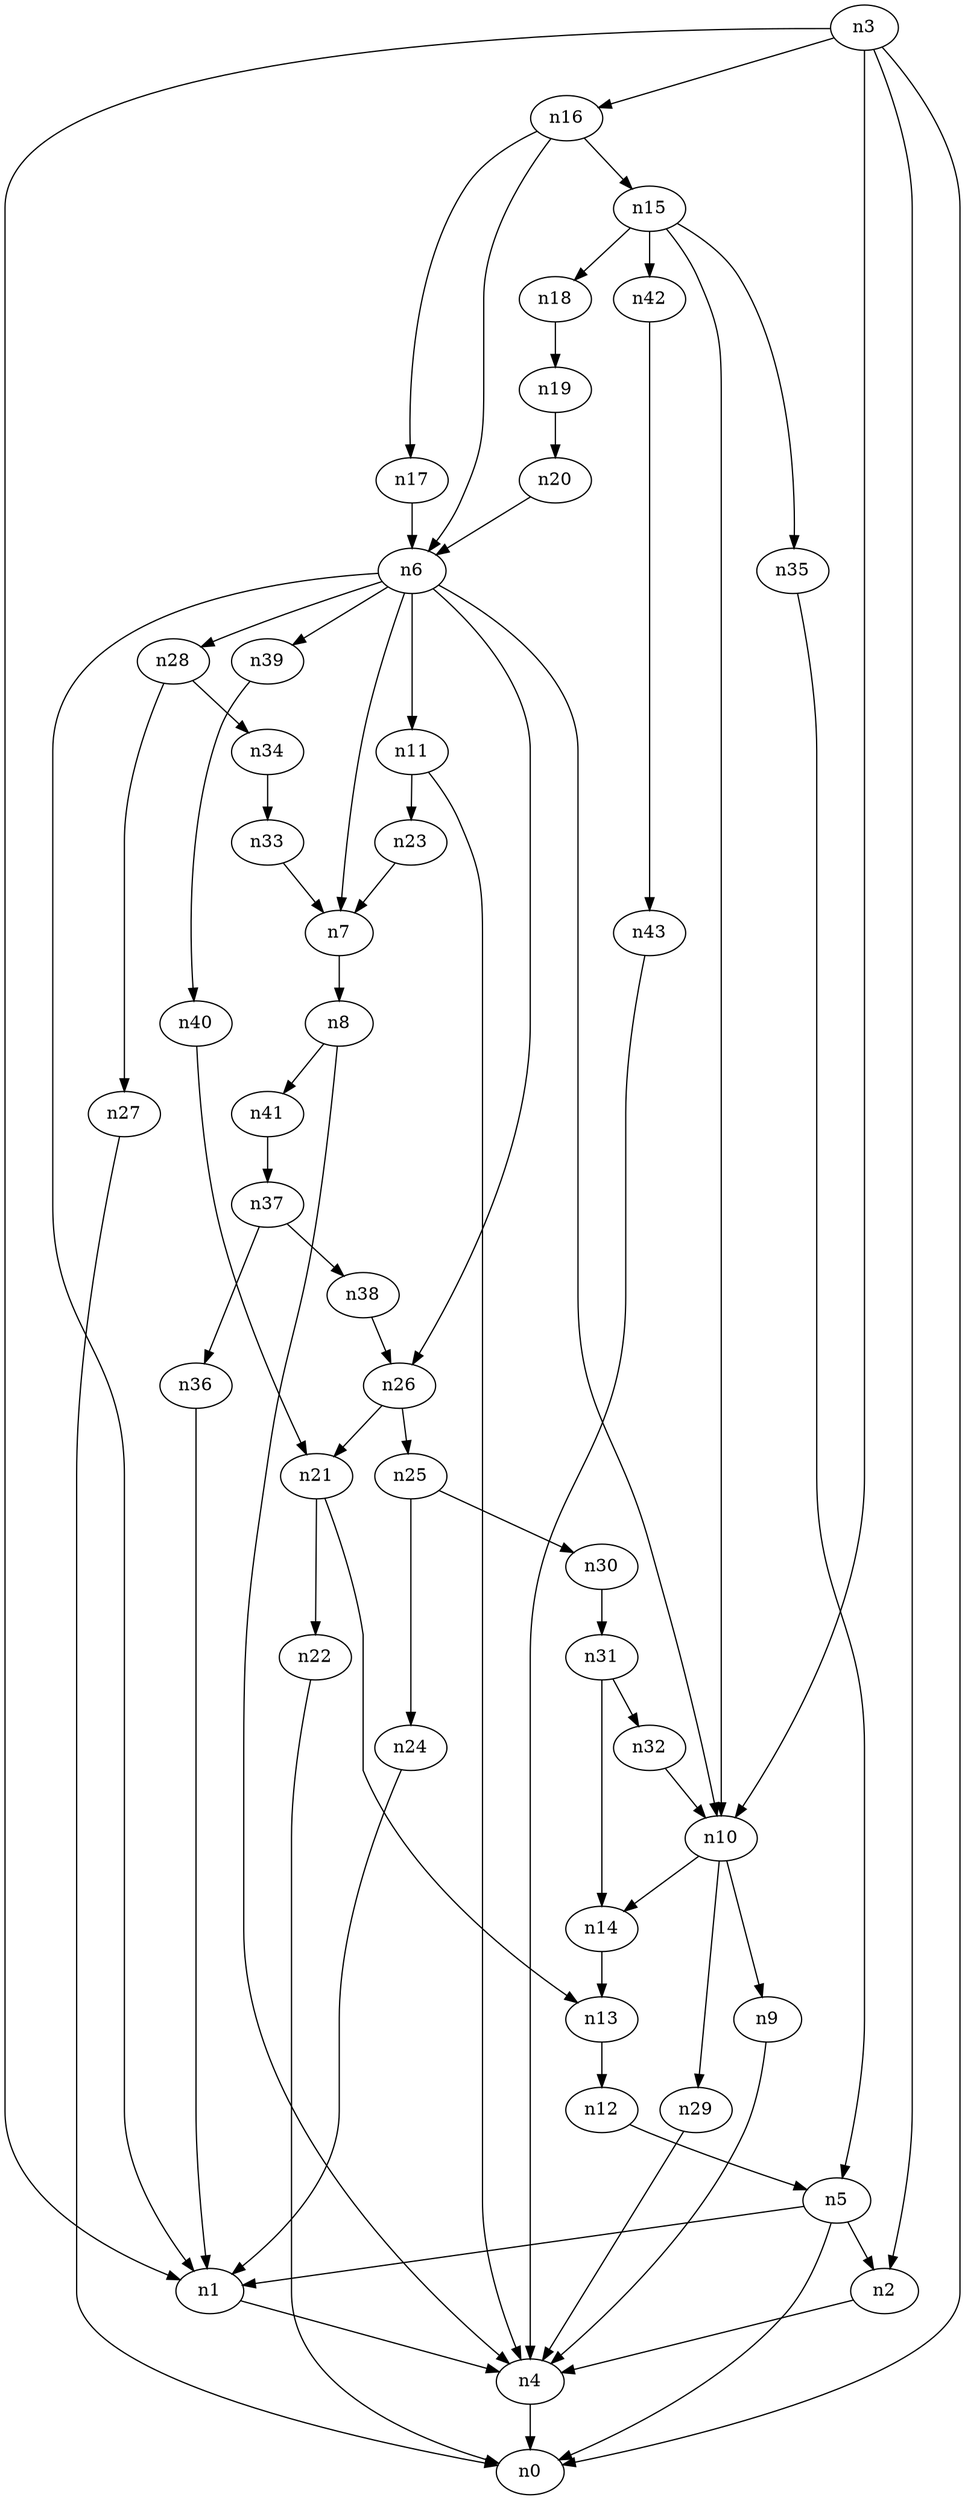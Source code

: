 digraph G {
	n1 -> n4	 [_graphml_id=e4];
	n2 -> n4	 [_graphml_id=e7];
	n3 -> n0	 [_graphml_id=e0];
	n3 -> n1	 [_graphml_id=e3];
	n3 -> n2	 [_graphml_id=e6];
	n3 -> n10	 [_graphml_id=e37];
	n3 -> n16	 [_graphml_id=e27];
	n4 -> n0	 [_graphml_id=e1];
	n5 -> n0	 [_graphml_id=e2];
	n5 -> n1	 [_graphml_id=e5];
	n5 -> n2	 [_graphml_id=e8];
	n6 -> n1	 [_graphml_id=e9];
	n6 -> n7	 [_graphml_id=e10];
	n6 -> n10	 [_graphml_id=e15];
	n6 -> n11	 [_graphml_id=e17];
	n6 -> n26	 [_graphml_id=e41];
	n6 -> n28	 [_graphml_id=e44];
	n6 -> n39	 [_graphml_id=e61];
	n7 -> n8	 [_graphml_id=e11];
	n8 -> n4	 [_graphml_id=e12];
	n8 -> n41	 [_graphml_id=e64];
	n9 -> n4	 [_graphml_id=e13];
	n10 -> n9	 [_graphml_id=e14];
	n10 -> n14	 [_graphml_id=e21];
	n10 -> n29	 [_graphml_id=e46];
	n11 -> n4	 [_graphml_id=e16];
	n11 -> n23	 [_graphml_id=e36];
	n12 -> n5	 [_graphml_id=e18];
	n13 -> n12	 [_graphml_id=e19];
	n14 -> n13	 [_graphml_id=e20];
	n15 -> n10	 [_graphml_id=e22];
	n15 -> n18	 [_graphml_id=e28];
	n15 -> n35	 [_graphml_id=e54];
	n15 -> n42	 [_graphml_id=e67];
	n16 -> n6	 [_graphml_id=e24];
	n16 -> n15	 [_graphml_id=e23];
	n16 -> n17	 [_graphml_id=e26];
	n17 -> n6	 [_graphml_id=e25];
	n18 -> n19	 [_graphml_id=e29];
	n19 -> n20	 [_graphml_id=e30];
	n20 -> n6	 [_graphml_id=e31];
	n21 -> n13	 [_graphml_id=e32];
	n21 -> n22	 [_graphml_id=e33];
	n22 -> n0	 [_graphml_id=e34];
	n23 -> n7	 [_graphml_id=e35];
	n24 -> n1	 [_graphml_id=e38];
	n25 -> n24	 [_graphml_id=e39];
	n25 -> n30	 [_graphml_id=e47];
	n26 -> n21	 [_graphml_id=e66];
	n26 -> n25	 [_graphml_id=e40];
	n27 -> n0	 [_graphml_id=e42];
	n28 -> n27	 [_graphml_id=e43];
	n28 -> n34	 [_graphml_id=e53];
	n29 -> n4	 [_graphml_id=e45];
	n30 -> n31	 [_graphml_id=e48];
	n31 -> n14	 [_graphml_id=e56];
	n31 -> n32	 [_graphml_id=e49];
	n32 -> n10	 [_graphml_id=e50];
	n33 -> n7	 [_graphml_id=e51];
	n34 -> n33	 [_graphml_id=e52];
	n35 -> n5	 [_graphml_id=e55];
	n36 -> n1	 [_graphml_id=e57];
	n37 -> n36	 [_graphml_id=e58];
	n37 -> n38	 [_graphml_id=e59];
	n38 -> n26	 [_graphml_id=e60];
	n39 -> n40	 [_graphml_id=e62];
	n40 -> n21	 [_graphml_id=e63];
	n41 -> n37	 [_graphml_id=e65];
	n42 -> n43	 [_graphml_id=e68];
	n43 -> n4	 [_graphml_id=e69];
}
